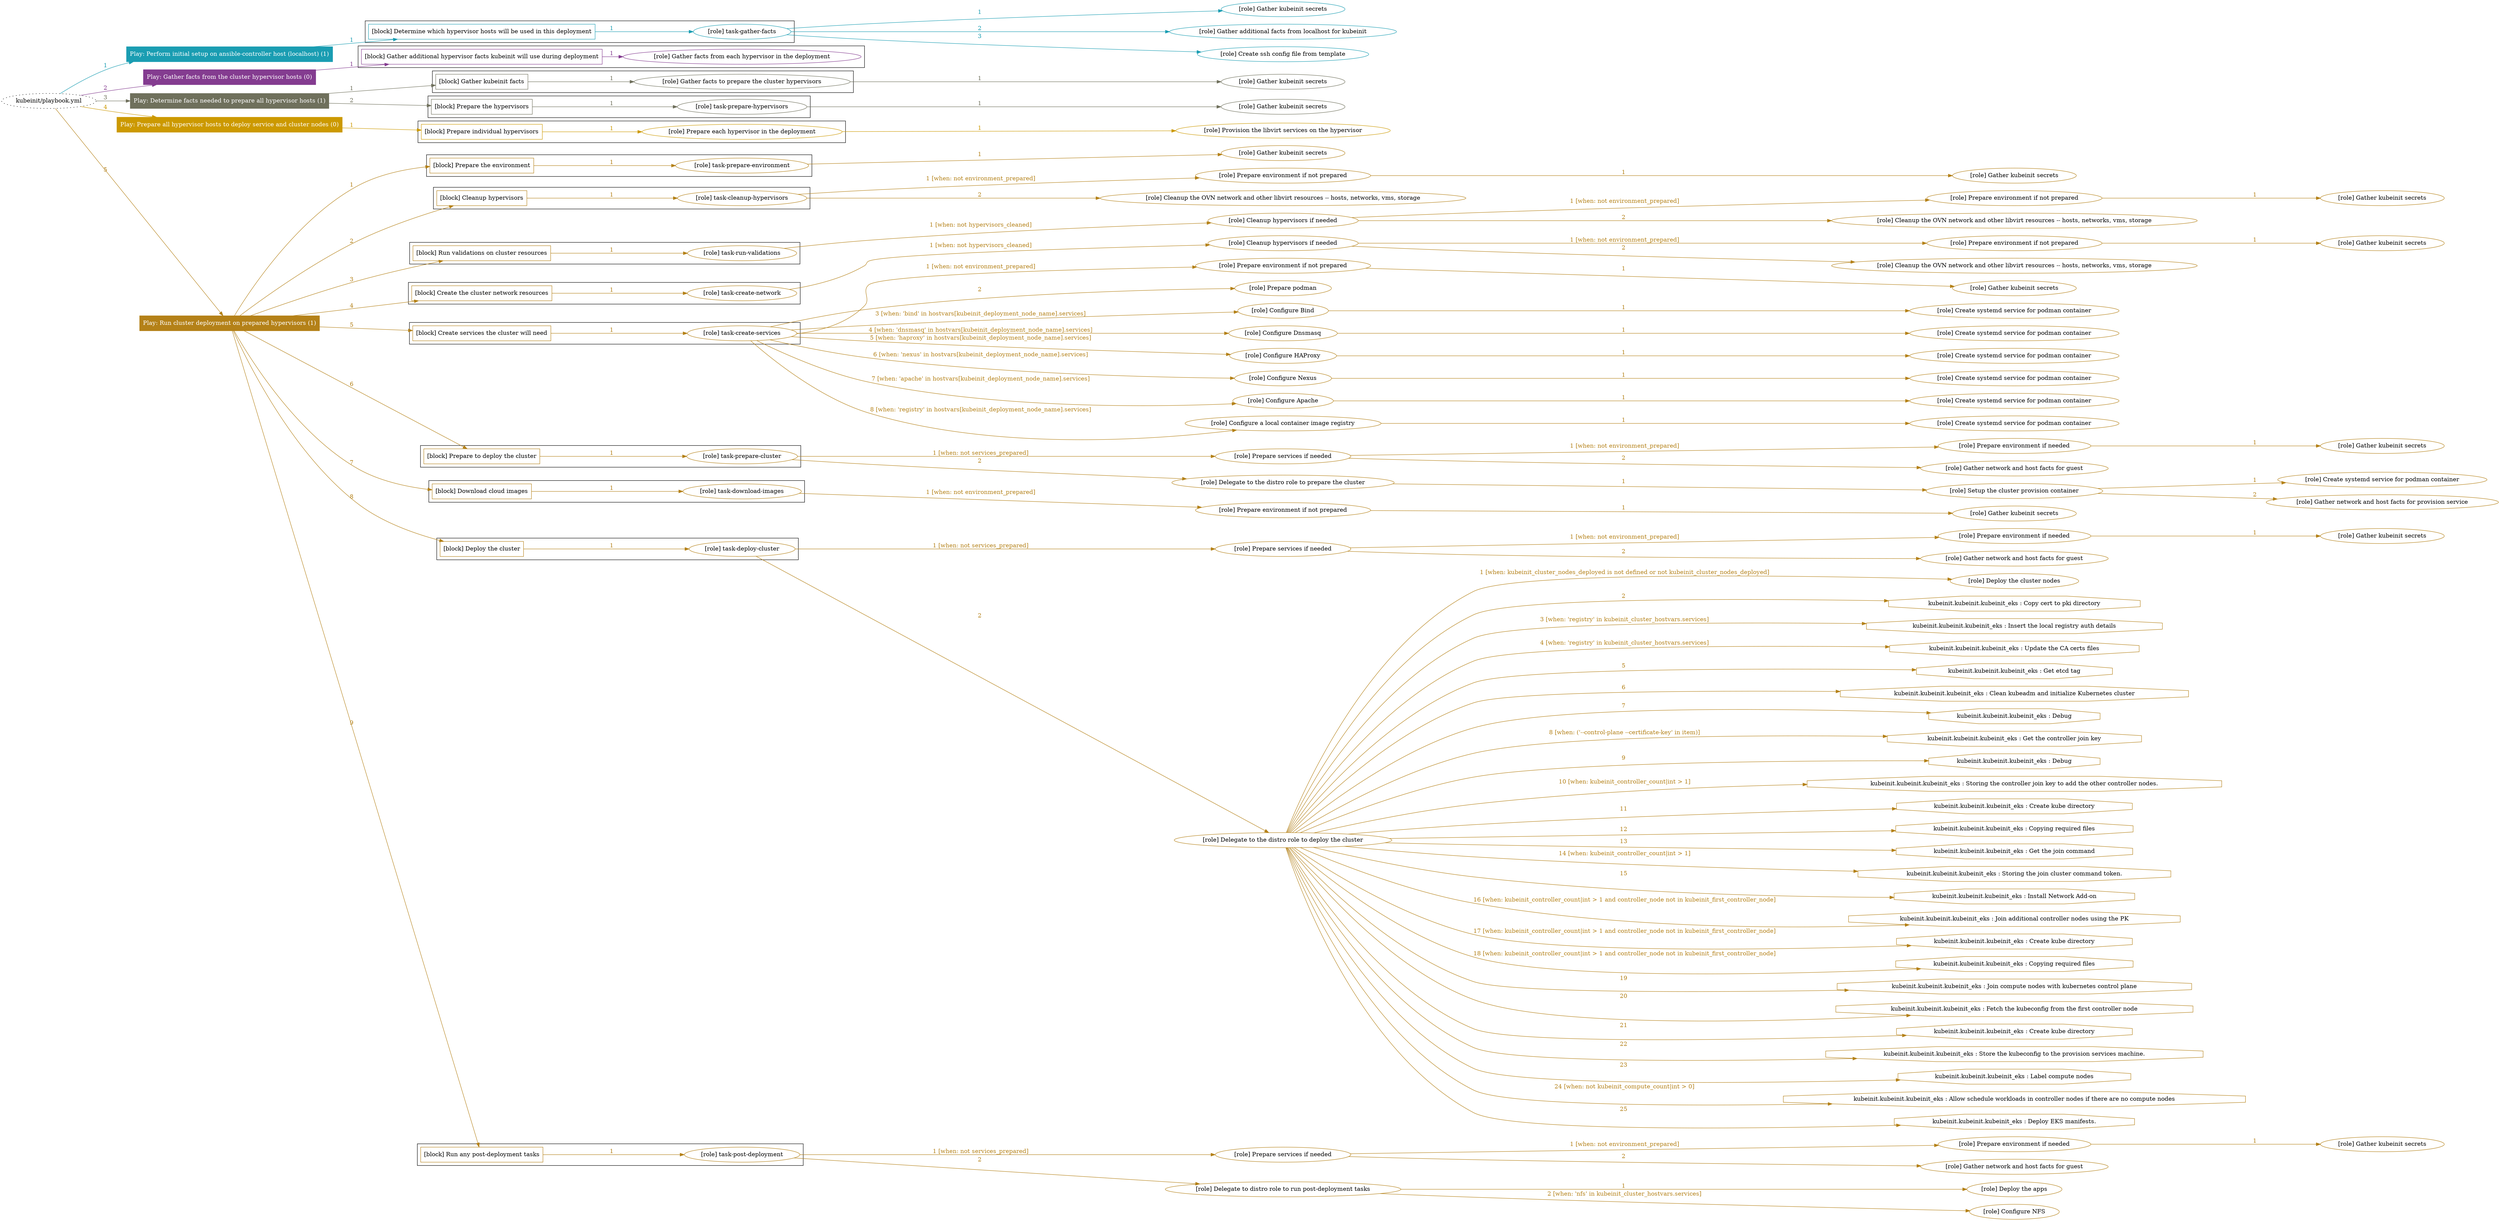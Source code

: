 digraph {
	graph [concentrate=true ordering=in rankdir=LR ratio=fill]
	edge [esep=5 sep=10]
	"kubeinit/playbook.yml" [URL="/home/runner/work/kubeinit/kubeinit/kubeinit/playbook.yml" id=playbook_337effa6 style=dotted]
	play_b3d33398 [label="Play: Perform initial setup on ansible-controller host (localhost) (1)" URL="/home/runner/work/kubeinit/kubeinit/kubeinit/playbook.yml" color="#1a9db2" fontcolor="#ffffff" id=play_b3d33398 shape=box style=filled tooltip=localhost]
	"kubeinit/playbook.yml" -> play_b3d33398 [label="1 " color="#1a9db2" fontcolor="#1a9db2" id=edge_733d790a labeltooltip="1 " tooltip="1 "]
	subgraph "Gather kubeinit secrets" {
		role_7c02af7f [label="[role] Gather kubeinit secrets" URL="/home/runner/.ansible/collections/ansible_collections/kubeinit/kubeinit/roles/kubeinit_prepare/tasks/build_hypervisors_group.yml" color="#1a9db2" id=role_7c02af7f tooltip="Gather kubeinit secrets"]
	}
	subgraph "Gather additional facts from localhost for kubeinit" {
		role_53a8551e [label="[role] Gather additional facts from localhost for kubeinit" URL="/home/runner/.ansible/collections/ansible_collections/kubeinit/kubeinit/roles/kubeinit_prepare/tasks/build_hypervisors_group.yml" color="#1a9db2" id=role_53a8551e tooltip="Gather additional facts from localhost for kubeinit"]
	}
	subgraph "Create ssh config file from template" {
		role_c59c3602 [label="[role] Create ssh config file from template" URL="/home/runner/.ansible/collections/ansible_collections/kubeinit/kubeinit/roles/kubeinit_prepare/tasks/build_hypervisors_group.yml" color="#1a9db2" id=role_c59c3602 tooltip="Create ssh config file from template"]
	}
	subgraph "task-gather-facts" {
		role_4d402722 [label="[role] task-gather-facts" URL="/home/runner/work/kubeinit/kubeinit/kubeinit/playbook.yml" color="#1a9db2" id=role_4d402722 tooltip="task-gather-facts"]
		role_4d402722 -> role_7c02af7f [label="1 " color="#1a9db2" fontcolor="#1a9db2" id=edge_960826bf labeltooltip="1 " tooltip="1 "]
		role_4d402722 -> role_53a8551e [label="2 " color="#1a9db2" fontcolor="#1a9db2" id=edge_7c12d28d labeltooltip="2 " tooltip="2 "]
		role_4d402722 -> role_c59c3602 [label="3 " color="#1a9db2" fontcolor="#1a9db2" id=edge_04b6377c labeltooltip="3 " tooltip="3 "]
	}
	subgraph "Play: Perform initial setup on ansible-controller host (localhost) (1)" {
		play_b3d33398 -> block_da3c2cb8 [label=1 color="#1a9db2" fontcolor="#1a9db2" id=edge_bb8f97b0 labeltooltip=1 tooltip=1]
		subgraph cluster_block_da3c2cb8 {
			block_da3c2cb8 [label="[block] Determine which hypervisor hosts will be used in this deployment" URL="/home/runner/work/kubeinit/kubeinit/kubeinit/playbook.yml" color="#1a9db2" id=block_da3c2cb8 labeltooltip="Determine which hypervisor hosts will be used in this deployment" shape=box tooltip="Determine which hypervisor hosts will be used in this deployment"]
			block_da3c2cb8 -> role_4d402722 [label="1 " color="#1a9db2" fontcolor="#1a9db2" id=edge_93f51881 labeltooltip="1 " tooltip="1 "]
		}
	}
	play_2c9fbc3d [label="Play: Gather facts from the cluster hypervisor hosts (0)" URL="/home/runner/work/kubeinit/kubeinit/kubeinit/playbook.yml" color="#843c90" fontcolor="#ffffff" id=play_2c9fbc3d shape=box style=filled tooltip="Play: Gather facts from the cluster hypervisor hosts (0)"]
	"kubeinit/playbook.yml" -> play_2c9fbc3d [label="2 " color="#843c90" fontcolor="#843c90" id=edge_08d461f1 labeltooltip="2 " tooltip="2 "]
	subgraph "Gather facts from each hypervisor in the deployment" {
		role_dbbde88e [label="[role] Gather facts from each hypervisor in the deployment" URL="/home/runner/work/kubeinit/kubeinit/kubeinit/playbook.yml" color="#843c90" id=role_dbbde88e tooltip="Gather facts from each hypervisor in the deployment"]
	}
	subgraph "Play: Gather facts from the cluster hypervisor hosts (0)" {
		play_2c9fbc3d -> block_3799667c [label=1 color="#843c90" fontcolor="#843c90" id=edge_4c794233 labeltooltip=1 tooltip=1]
		subgraph cluster_block_3799667c {
			block_3799667c [label="[block] Gather additional hypervisor facts kubeinit will use during deployment" URL="/home/runner/work/kubeinit/kubeinit/kubeinit/playbook.yml" color="#843c90" id=block_3799667c labeltooltip="Gather additional hypervisor facts kubeinit will use during deployment" shape=box tooltip="Gather additional hypervisor facts kubeinit will use during deployment"]
			block_3799667c -> role_dbbde88e [label="1 " color="#843c90" fontcolor="#843c90" id=edge_6f456c17 labeltooltip="1 " tooltip="1 "]
		}
	}
	play_05f21e56 [label="Play: Determine facts needed to prepare all hypervisor hosts (1)" URL="/home/runner/work/kubeinit/kubeinit/kubeinit/playbook.yml" color="#6f705c" fontcolor="#ffffff" id=play_05f21e56 shape=box style=filled tooltip=localhost]
	"kubeinit/playbook.yml" -> play_05f21e56 [label="3 " color="#6f705c" fontcolor="#6f705c" id=edge_559d9a52 labeltooltip="3 " tooltip="3 "]
	subgraph "Gather kubeinit secrets" {
		role_91054b41 [label="[role] Gather kubeinit secrets" URL="/home/runner/.ansible/collections/ansible_collections/kubeinit/kubeinit/roles/kubeinit_prepare/tasks/gather_kubeinit_facts.yml" color="#6f705c" id=role_91054b41 tooltip="Gather kubeinit secrets"]
	}
	subgraph "Gather facts to prepare the cluster hypervisors" {
		role_d7e0d9a2 [label="[role] Gather facts to prepare the cluster hypervisors" URL="/home/runner/work/kubeinit/kubeinit/kubeinit/playbook.yml" color="#6f705c" id=role_d7e0d9a2 tooltip="Gather facts to prepare the cluster hypervisors"]
		role_d7e0d9a2 -> role_91054b41 [label="1 " color="#6f705c" fontcolor="#6f705c" id=edge_3b8466fa labeltooltip="1 " tooltip="1 "]
	}
	subgraph "Gather kubeinit secrets" {
		role_650427b3 [label="[role] Gather kubeinit secrets" URL="/home/runner/.ansible/collections/ansible_collections/kubeinit/kubeinit/roles/kubeinit_prepare/tasks/gather_kubeinit_facts.yml" color="#6f705c" id=role_650427b3 tooltip="Gather kubeinit secrets"]
	}
	subgraph "task-prepare-hypervisors" {
		role_aa2f1583 [label="[role] task-prepare-hypervisors" URL="/home/runner/work/kubeinit/kubeinit/kubeinit/playbook.yml" color="#6f705c" id=role_aa2f1583 tooltip="task-prepare-hypervisors"]
		role_aa2f1583 -> role_650427b3 [label="1 " color="#6f705c" fontcolor="#6f705c" id=edge_9e60c02c labeltooltip="1 " tooltip="1 "]
	}
	subgraph "Play: Determine facts needed to prepare all hypervisor hosts (1)" {
		play_05f21e56 -> block_95f3c5fa [label=1 color="#6f705c" fontcolor="#6f705c" id=edge_b08c73ec labeltooltip=1 tooltip=1]
		subgraph cluster_block_95f3c5fa {
			block_95f3c5fa [label="[block] Gather kubeinit facts" URL="/home/runner/work/kubeinit/kubeinit/kubeinit/playbook.yml" color="#6f705c" id=block_95f3c5fa labeltooltip="Gather kubeinit facts" shape=box tooltip="Gather kubeinit facts"]
			block_95f3c5fa -> role_d7e0d9a2 [label="1 " color="#6f705c" fontcolor="#6f705c" id=edge_c6185c0e labeltooltip="1 " tooltip="1 "]
		}
		play_05f21e56 -> block_3cd27209 [label=2 color="#6f705c" fontcolor="#6f705c" id=edge_1502d5fe labeltooltip=2 tooltip=2]
		subgraph cluster_block_3cd27209 {
			block_3cd27209 [label="[block] Prepare the hypervisors" URL="/home/runner/work/kubeinit/kubeinit/kubeinit/playbook.yml" color="#6f705c" id=block_3cd27209 labeltooltip="Prepare the hypervisors" shape=box tooltip="Prepare the hypervisors"]
			block_3cd27209 -> role_aa2f1583 [label="1 " color="#6f705c" fontcolor="#6f705c" id=edge_6302da0d labeltooltip="1 " tooltip="1 "]
		}
	}
	play_5d1ff0f8 [label="Play: Prepare all hypervisor hosts to deploy service and cluster nodes (0)" URL="/home/runner/work/kubeinit/kubeinit/kubeinit/playbook.yml" color="#cc9900" fontcolor="#ffffff" id=play_5d1ff0f8 shape=box style=filled tooltip="Play: Prepare all hypervisor hosts to deploy service and cluster nodes (0)"]
	"kubeinit/playbook.yml" -> play_5d1ff0f8 [label="4 " color="#cc9900" fontcolor="#cc9900" id=edge_bab7ec3c labeltooltip="4 " tooltip="4 "]
	subgraph "Provision the libvirt services on the hypervisor" {
		role_4c60f72e [label="[role] Provision the libvirt services on the hypervisor" URL="/home/runner/.ansible/collections/ansible_collections/kubeinit/kubeinit/roles/kubeinit_prepare/tasks/prepare_hypervisor.yml" color="#cc9900" id=role_4c60f72e tooltip="Provision the libvirt services on the hypervisor"]
	}
	subgraph "Prepare each hypervisor in the deployment" {
		role_18d81066 [label="[role] Prepare each hypervisor in the deployment" URL="/home/runner/work/kubeinit/kubeinit/kubeinit/playbook.yml" color="#cc9900" id=role_18d81066 tooltip="Prepare each hypervisor in the deployment"]
		role_18d81066 -> role_4c60f72e [label="1 " color="#cc9900" fontcolor="#cc9900" id=edge_79a29317 labeltooltip="1 " tooltip="1 "]
	}
	subgraph "Play: Prepare all hypervisor hosts to deploy service and cluster nodes (0)" {
		play_5d1ff0f8 -> block_905bfccb [label=1 color="#cc9900" fontcolor="#cc9900" id=edge_e87ea973 labeltooltip=1 tooltip=1]
		subgraph cluster_block_905bfccb {
			block_905bfccb [label="[block] Prepare individual hypervisors" URL="/home/runner/work/kubeinit/kubeinit/kubeinit/playbook.yml" color="#cc9900" id=block_905bfccb labeltooltip="Prepare individual hypervisors" shape=box tooltip="Prepare individual hypervisors"]
			block_905bfccb -> role_18d81066 [label="1 " color="#cc9900" fontcolor="#cc9900" id=edge_10cb95e4 labeltooltip="1 " tooltip="1 "]
		}
	}
	play_ccb0db72 [label="Play: Run cluster deployment on prepared hypervisors (1)" URL="/home/runner/work/kubeinit/kubeinit/kubeinit/playbook.yml" color="#b48118" fontcolor="#ffffff" id=play_ccb0db72 shape=box style=filled tooltip=localhost]
	"kubeinit/playbook.yml" -> play_ccb0db72 [label="5 " color="#b48118" fontcolor="#b48118" id=edge_665b19fd labeltooltip="5 " tooltip="5 "]
	subgraph "Gather kubeinit secrets" {
		role_542661be [label="[role] Gather kubeinit secrets" URL="/home/runner/.ansible/collections/ansible_collections/kubeinit/kubeinit/roles/kubeinit_prepare/tasks/gather_kubeinit_facts.yml" color="#b48118" id=role_542661be tooltip="Gather kubeinit secrets"]
	}
	subgraph "task-prepare-environment" {
		role_4eeba0f0 [label="[role] task-prepare-environment" URL="/home/runner/work/kubeinit/kubeinit/kubeinit/playbook.yml" color="#b48118" id=role_4eeba0f0 tooltip="task-prepare-environment"]
		role_4eeba0f0 -> role_542661be [label="1 " color="#b48118" fontcolor="#b48118" id=edge_951506b6 labeltooltip="1 " tooltip="1 "]
	}
	subgraph "Gather kubeinit secrets" {
		role_3856215f [label="[role] Gather kubeinit secrets" URL="/home/runner/.ansible/collections/ansible_collections/kubeinit/kubeinit/roles/kubeinit_prepare/tasks/gather_kubeinit_facts.yml" color="#b48118" id=role_3856215f tooltip="Gather kubeinit secrets"]
	}
	subgraph "Prepare environment if not prepared" {
		role_94efcfff [label="[role] Prepare environment if not prepared" URL="/home/runner/.ansible/collections/ansible_collections/kubeinit/kubeinit/roles/kubeinit_prepare/tasks/cleanup_hypervisors.yml" color="#b48118" id=role_94efcfff tooltip="Prepare environment if not prepared"]
		role_94efcfff -> role_3856215f [label="1 " color="#b48118" fontcolor="#b48118" id=edge_264227fc labeltooltip="1 " tooltip="1 "]
	}
	subgraph "Cleanup the OVN network and other libvirt resources -- hosts, networks, vms, storage" {
		role_5aa74aab [label="[role] Cleanup the OVN network and other libvirt resources -- hosts, networks, vms, storage" URL="/home/runner/.ansible/collections/ansible_collections/kubeinit/kubeinit/roles/kubeinit_prepare/tasks/cleanup_hypervisors.yml" color="#b48118" id=role_5aa74aab tooltip="Cleanup the OVN network and other libvirt resources -- hosts, networks, vms, storage"]
	}
	subgraph "task-cleanup-hypervisors" {
		role_bf470dfe [label="[role] task-cleanup-hypervisors" URL="/home/runner/work/kubeinit/kubeinit/kubeinit/playbook.yml" color="#b48118" id=role_bf470dfe tooltip="task-cleanup-hypervisors"]
		role_bf470dfe -> role_94efcfff [label="1 [when: not environment_prepared]" color="#b48118" fontcolor="#b48118" id=edge_99d89b14 labeltooltip="1 [when: not environment_prepared]" tooltip="1 [when: not environment_prepared]"]
		role_bf470dfe -> role_5aa74aab [label="2 " color="#b48118" fontcolor="#b48118" id=edge_fef25cc6 labeltooltip="2 " tooltip="2 "]
	}
	subgraph "Gather kubeinit secrets" {
		role_f6cd836b [label="[role] Gather kubeinit secrets" URL="/home/runner/.ansible/collections/ansible_collections/kubeinit/kubeinit/roles/kubeinit_prepare/tasks/gather_kubeinit_facts.yml" color="#b48118" id=role_f6cd836b tooltip="Gather kubeinit secrets"]
	}
	subgraph "Prepare environment if not prepared" {
		role_f3c5c0ed [label="[role] Prepare environment if not prepared" URL="/home/runner/.ansible/collections/ansible_collections/kubeinit/kubeinit/roles/kubeinit_prepare/tasks/cleanup_hypervisors.yml" color="#b48118" id=role_f3c5c0ed tooltip="Prepare environment if not prepared"]
		role_f3c5c0ed -> role_f6cd836b [label="1 " color="#b48118" fontcolor="#b48118" id=edge_6da98e19 labeltooltip="1 " tooltip="1 "]
	}
	subgraph "Cleanup the OVN network and other libvirt resources -- hosts, networks, vms, storage" {
		role_498a3f7f [label="[role] Cleanup the OVN network and other libvirt resources -- hosts, networks, vms, storage" URL="/home/runner/.ansible/collections/ansible_collections/kubeinit/kubeinit/roles/kubeinit_prepare/tasks/cleanup_hypervisors.yml" color="#b48118" id=role_498a3f7f tooltip="Cleanup the OVN network and other libvirt resources -- hosts, networks, vms, storage"]
	}
	subgraph "Cleanup hypervisors if needed" {
		role_b729fde2 [label="[role] Cleanup hypervisors if needed" URL="/home/runner/.ansible/collections/ansible_collections/kubeinit/kubeinit/roles/kubeinit_validations/tasks/main.yml" color="#b48118" id=role_b729fde2 tooltip="Cleanup hypervisors if needed"]
		role_b729fde2 -> role_f3c5c0ed [label="1 [when: not environment_prepared]" color="#b48118" fontcolor="#b48118" id=edge_fcf679ca labeltooltip="1 [when: not environment_prepared]" tooltip="1 [when: not environment_prepared]"]
		role_b729fde2 -> role_498a3f7f [label="2 " color="#b48118" fontcolor="#b48118" id=edge_6814c331 labeltooltip="2 " tooltip="2 "]
	}
	subgraph "task-run-validations" {
		role_58125693 [label="[role] task-run-validations" URL="/home/runner/work/kubeinit/kubeinit/kubeinit/playbook.yml" color="#b48118" id=role_58125693 tooltip="task-run-validations"]
		role_58125693 -> role_b729fde2 [label="1 [when: not hypervisors_cleaned]" color="#b48118" fontcolor="#b48118" id=edge_2de57dc0 labeltooltip="1 [when: not hypervisors_cleaned]" tooltip="1 [when: not hypervisors_cleaned]"]
	}
	subgraph "Gather kubeinit secrets" {
		role_fb41bec7 [label="[role] Gather kubeinit secrets" URL="/home/runner/.ansible/collections/ansible_collections/kubeinit/kubeinit/roles/kubeinit_prepare/tasks/gather_kubeinit_facts.yml" color="#b48118" id=role_fb41bec7 tooltip="Gather kubeinit secrets"]
	}
	subgraph "Prepare environment if not prepared" {
		role_ab9d0680 [label="[role] Prepare environment if not prepared" URL="/home/runner/.ansible/collections/ansible_collections/kubeinit/kubeinit/roles/kubeinit_prepare/tasks/cleanup_hypervisors.yml" color="#b48118" id=role_ab9d0680 tooltip="Prepare environment if not prepared"]
		role_ab9d0680 -> role_fb41bec7 [label="1 " color="#b48118" fontcolor="#b48118" id=edge_540845bd labeltooltip="1 " tooltip="1 "]
	}
	subgraph "Cleanup the OVN network and other libvirt resources -- hosts, networks, vms, storage" {
		role_02652e74 [label="[role] Cleanup the OVN network and other libvirt resources -- hosts, networks, vms, storage" URL="/home/runner/.ansible/collections/ansible_collections/kubeinit/kubeinit/roles/kubeinit_prepare/tasks/cleanup_hypervisors.yml" color="#b48118" id=role_02652e74 tooltip="Cleanup the OVN network and other libvirt resources -- hosts, networks, vms, storage"]
	}
	subgraph "Cleanup hypervisors if needed" {
		role_0e14b40b [label="[role] Cleanup hypervisors if needed" URL="/home/runner/.ansible/collections/ansible_collections/kubeinit/kubeinit/roles/kubeinit_libvirt/tasks/create_network.yml" color="#b48118" id=role_0e14b40b tooltip="Cleanup hypervisors if needed"]
		role_0e14b40b -> role_ab9d0680 [label="1 [when: not environment_prepared]" color="#b48118" fontcolor="#b48118" id=edge_15785392 labeltooltip="1 [when: not environment_prepared]" tooltip="1 [when: not environment_prepared]"]
		role_0e14b40b -> role_02652e74 [label="2 " color="#b48118" fontcolor="#b48118" id=edge_96ccf91b labeltooltip="2 " tooltip="2 "]
	}
	subgraph "task-create-network" {
		role_ff444a01 [label="[role] task-create-network" URL="/home/runner/work/kubeinit/kubeinit/kubeinit/playbook.yml" color="#b48118" id=role_ff444a01 tooltip="task-create-network"]
		role_ff444a01 -> role_0e14b40b [label="1 [when: not hypervisors_cleaned]" color="#b48118" fontcolor="#b48118" id=edge_230c1ebf labeltooltip="1 [when: not hypervisors_cleaned]" tooltip="1 [when: not hypervisors_cleaned]"]
	}
	subgraph "Gather kubeinit secrets" {
		role_a53aba5a [label="[role] Gather kubeinit secrets" URL="/home/runner/.ansible/collections/ansible_collections/kubeinit/kubeinit/roles/kubeinit_prepare/tasks/gather_kubeinit_facts.yml" color="#b48118" id=role_a53aba5a tooltip="Gather kubeinit secrets"]
	}
	subgraph "Prepare environment if not prepared" {
		role_05119a66 [label="[role] Prepare environment if not prepared" URL="/home/runner/.ansible/collections/ansible_collections/kubeinit/kubeinit/roles/kubeinit_services/tasks/main.yml" color="#b48118" id=role_05119a66 tooltip="Prepare environment if not prepared"]
		role_05119a66 -> role_a53aba5a [label="1 " color="#b48118" fontcolor="#b48118" id=edge_7aade9ff labeltooltip="1 " tooltip="1 "]
	}
	subgraph "Prepare podman" {
		role_1937927b [label="[role] Prepare podman" URL="/home/runner/.ansible/collections/ansible_collections/kubeinit/kubeinit/roles/kubeinit_services/tasks/00_create_service_pod.yml" color="#b48118" id=role_1937927b tooltip="Prepare podman"]
	}
	subgraph "Create systemd service for podman container" {
		role_309723b4 [label="[role] Create systemd service for podman container" URL="/home/runner/.ansible/collections/ansible_collections/kubeinit/kubeinit/roles/kubeinit_bind/tasks/main.yml" color="#b48118" id=role_309723b4 tooltip="Create systemd service for podman container"]
	}
	subgraph "Configure Bind" {
		role_41ccbfc8 [label="[role] Configure Bind" URL="/home/runner/.ansible/collections/ansible_collections/kubeinit/kubeinit/roles/kubeinit_services/tasks/start_services_containers.yml" color="#b48118" id=role_41ccbfc8 tooltip="Configure Bind"]
		role_41ccbfc8 -> role_309723b4 [label="1 " color="#b48118" fontcolor="#b48118" id=edge_219af706 labeltooltip="1 " tooltip="1 "]
	}
	subgraph "Create systemd service for podman container" {
		role_393e376d [label="[role] Create systemd service for podman container" URL="/home/runner/.ansible/collections/ansible_collections/kubeinit/kubeinit/roles/kubeinit_dnsmasq/tasks/main.yml" color="#b48118" id=role_393e376d tooltip="Create systemd service for podman container"]
	}
	subgraph "Configure Dnsmasq" {
		role_212555cd [label="[role] Configure Dnsmasq" URL="/home/runner/.ansible/collections/ansible_collections/kubeinit/kubeinit/roles/kubeinit_services/tasks/start_services_containers.yml" color="#b48118" id=role_212555cd tooltip="Configure Dnsmasq"]
		role_212555cd -> role_393e376d [label="1 " color="#b48118" fontcolor="#b48118" id=edge_0d4dedbc labeltooltip="1 " tooltip="1 "]
	}
	subgraph "Create systemd service for podman container" {
		role_bd96ccc4 [label="[role] Create systemd service for podman container" URL="/home/runner/.ansible/collections/ansible_collections/kubeinit/kubeinit/roles/kubeinit_haproxy/tasks/main.yml" color="#b48118" id=role_bd96ccc4 tooltip="Create systemd service for podman container"]
	}
	subgraph "Configure HAProxy" {
		role_6c0c1c22 [label="[role] Configure HAProxy" URL="/home/runner/.ansible/collections/ansible_collections/kubeinit/kubeinit/roles/kubeinit_services/tasks/start_services_containers.yml" color="#b48118" id=role_6c0c1c22 tooltip="Configure HAProxy"]
		role_6c0c1c22 -> role_bd96ccc4 [label="1 " color="#b48118" fontcolor="#b48118" id=edge_d2404b63 labeltooltip="1 " tooltip="1 "]
	}
	subgraph "Create systemd service for podman container" {
		role_d3b94990 [label="[role] Create systemd service for podman container" URL="/home/runner/.ansible/collections/ansible_collections/kubeinit/kubeinit/roles/kubeinit_nexus/tasks/main.yml" color="#b48118" id=role_d3b94990 tooltip="Create systemd service for podman container"]
	}
	subgraph "Configure Nexus" {
		role_f3196d87 [label="[role] Configure Nexus" URL="/home/runner/.ansible/collections/ansible_collections/kubeinit/kubeinit/roles/kubeinit_services/tasks/start_services_containers.yml" color="#b48118" id=role_f3196d87 tooltip="Configure Nexus"]
		role_f3196d87 -> role_d3b94990 [label="1 " color="#b48118" fontcolor="#b48118" id=edge_ad26ae8d labeltooltip="1 " tooltip="1 "]
	}
	subgraph "Create systemd service for podman container" {
		role_d7f3e80b [label="[role] Create systemd service for podman container" URL="/home/runner/.ansible/collections/ansible_collections/kubeinit/kubeinit/roles/kubeinit_apache/tasks/main.yml" color="#b48118" id=role_d7f3e80b tooltip="Create systemd service for podman container"]
	}
	subgraph "Configure Apache" {
		role_1f8ee046 [label="[role] Configure Apache" URL="/home/runner/.ansible/collections/ansible_collections/kubeinit/kubeinit/roles/kubeinit_services/tasks/start_services_containers.yml" color="#b48118" id=role_1f8ee046 tooltip="Configure Apache"]
		role_1f8ee046 -> role_d7f3e80b [label="1 " color="#b48118" fontcolor="#b48118" id=edge_835d0175 labeltooltip="1 " tooltip="1 "]
	}
	subgraph "Create systemd service for podman container" {
		role_d7f7fd1a [label="[role] Create systemd service for podman container" URL="/home/runner/.ansible/collections/ansible_collections/kubeinit/kubeinit/roles/kubeinit_registry/tasks/main.yml" color="#b48118" id=role_d7f7fd1a tooltip="Create systemd service for podman container"]
	}
	subgraph "Configure a local container image registry" {
		role_dd4e6aab [label="[role] Configure a local container image registry" URL="/home/runner/.ansible/collections/ansible_collections/kubeinit/kubeinit/roles/kubeinit_services/tasks/start_services_containers.yml" color="#b48118" id=role_dd4e6aab tooltip="Configure a local container image registry"]
		role_dd4e6aab -> role_d7f7fd1a [label="1 " color="#b48118" fontcolor="#b48118" id=edge_6e29da93 labeltooltip="1 " tooltip="1 "]
	}
	subgraph "task-create-services" {
		role_805993b7 [label="[role] task-create-services" URL="/home/runner/work/kubeinit/kubeinit/kubeinit/playbook.yml" color="#b48118" id=role_805993b7 tooltip="task-create-services"]
		role_805993b7 -> role_05119a66 [label="1 [when: not environment_prepared]" color="#b48118" fontcolor="#b48118" id=edge_3b1ff74d labeltooltip="1 [when: not environment_prepared]" tooltip="1 [when: not environment_prepared]"]
		role_805993b7 -> role_1937927b [label="2 " color="#b48118" fontcolor="#b48118" id=edge_ea50c0d3 labeltooltip="2 " tooltip="2 "]
		role_805993b7 -> role_41ccbfc8 [label="3 [when: 'bind' in hostvars[kubeinit_deployment_node_name].services]" color="#b48118" fontcolor="#b48118" id=edge_efbaa98e labeltooltip="3 [when: 'bind' in hostvars[kubeinit_deployment_node_name].services]" tooltip="3 [when: 'bind' in hostvars[kubeinit_deployment_node_name].services]"]
		role_805993b7 -> role_212555cd [label="4 [when: 'dnsmasq' in hostvars[kubeinit_deployment_node_name].services]" color="#b48118" fontcolor="#b48118" id=edge_aade3165 labeltooltip="4 [when: 'dnsmasq' in hostvars[kubeinit_deployment_node_name].services]" tooltip="4 [when: 'dnsmasq' in hostvars[kubeinit_deployment_node_name].services]"]
		role_805993b7 -> role_6c0c1c22 [label="5 [when: 'haproxy' in hostvars[kubeinit_deployment_node_name].services]" color="#b48118" fontcolor="#b48118" id=edge_a4df0245 labeltooltip="5 [when: 'haproxy' in hostvars[kubeinit_deployment_node_name].services]" tooltip="5 [when: 'haproxy' in hostvars[kubeinit_deployment_node_name].services]"]
		role_805993b7 -> role_f3196d87 [label="6 [when: 'nexus' in hostvars[kubeinit_deployment_node_name].services]" color="#b48118" fontcolor="#b48118" id=edge_07c2a9dd labeltooltip="6 [when: 'nexus' in hostvars[kubeinit_deployment_node_name].services]" tooltip="6 [when: 'nexus' in hostvars[kubeinit_deployment_node_name].services]"]
		role_805993b7 -> role_1f8ee046 [label="7 [when: 'apache' in hostvars[kubeinit_deployment_node_name].services]" color="#b48118" fontcolor="#b48118" id=edge_1f05b849 labeltooltip="7 [when: 'apache' in hostvars[kubeinit_deployment_node_name].services]" tooltip="7 [when: 'apache' in hostvars[kubeinit_deployment_node_name].services]"]
		role_805993b7 -> role_dd4e6aab [label="8 [when: 'registry' in hostvars[kubeinit_deployment_node_name].services]" color="#b48118" fontcolor="#b48118" id=edge_b57edc60 labeltooltip="8 [when: 'registry' in hostvars[kubeinit_deployment_node_name].services]" tooltip="8 [when: 'registry' in hostvars[kubeinit_deployment_node_name].services]"]
	}
	subgraph "Gather kubeinit secrets" {
		role_19e61704 [label="[role] Gather kubeinit secrets" URL="/home/runner/.ansible/collections/ansible_collections/kubeinit/kubeinit/roles/kubeinit_prepare/tasks/gather_kubeinit_facts.yml" color="#b48118" id=role_19e61704 tooltip="Gather kubeinit secrets"]
	}
	subgraph "Prepare environment if needed" {
		role_39c53be5 [label="[role] Prepare environment if needed" URL="/home/runner/.ansible/collections/ansible_collections/kubeinit/kubeinit/roles/kubeinit_services/tasks/prepare_services.yml" color="#b48118" id=role_39c53be5 tooltip="Prepare environment if needed"]
		role_39c53be5 -> role_19e61704 [label="1 " color="#b48118" fontcolor="#b48118" id=edge_9f9dbbf9 labeltooltip="1 " tooltip="1 "]
	}
	subgraph "Gather network and host facts for guest" {
		role_b05a1bd9 [label="[role] Gather network and host facts for guest" URL="/home/runner/.ansible/collections/ansible_collections/kubeinit/kubeinit/roles/kubeinit_services/tasks/prepare_services.yml" color="#b48118" id=role_b05a1bd9 tooltip="Gather network and host facts for guest"]
	}
	subgraph "Prepare services if needed" {
		role_a59575f0 [label="[role] Prepare services if needed" URL="/home/runner/.ansible/collections/ansible_collections/kubeinit/kubeinit/roles/kubeinit_prepare/tasks/prepare_cluster.yml" color="#b48118" id=role_a59575f0 tooltip="Prepare services if needed"]
		role_a59575f0 -> role_39c53be5 [label="1 [when: not environment_prepared]" color="#b48118" fontcolor="#b48118" id=edge_d6a504cb labeltooltip="1 [when: not environment_prepared]" tooltip="1 [when: not environment_prepared]"]
		role_a59575f0 -> role_b05a1bd9 [label="2 " color="#b48118" fontcolor="#b48118" id=edge_055e7d01 labeltooltip="2 " tooltip="2 "]
	}
	subgraph "Create systemd service for podman container" {
		role_2eee4830 [label="[role] Create systemd service for podman container" URL="/home/runner/.ansible/collections/ansible_collections/kubeinit/kubeinit/roles/kubeinit_services/tasks/create_provision_container.yml" color="#b48118" id=role_2eee4830 tooltip="Create systemd service for podman container"]
	}
	subgraph "Gather network and host facts for provision service" {
		role_c42eea93 [label="[role] Gather network and host facts for provision service" URL="/home/runner/.ansible/collections/ansible_collections/kubeinit/kubeinit/roles/kubeinit_services/tasks/create_provision_container.yml" color="#b48118" id=role_c42eea93 tooltip="Gather network and host facts for provision service"]
	}
	subgraph "Setup the cluster provision container" {
		role_5f3767ef [label="[role] Setup the cluster provision container" URL="/home/runner/.ansible/collections/ansible_collections/kubeinit/kubeinit/roles/kubeinit_eks/tasks/prepare_cluster.yml" color="#b48118" id=role_5f3767ef tooltip="Setup the cluster provision container"]
		role_5f3767ef -> role_2eee4830 [label="1 " color="#b48118" fontcolor="#b48118" id=edge_6d92ea30 labeltooltip="1 " tooltip="1 "]
		role_5f3767ef -> role_c42eea93 [label="2 " color="#b48118" fontcolor="#b48118" id=edge_024d6a89 labeltooltip="2 " tooltip="2 "]
	}
	subgraph "Delegate to the distro role to prepare the cluster" {
		role_798f5b33 [label="[role] Delegate to the distro role to prepare the cluster" URL="/home/runner/.ansible/collections/ansible_collections/kubeinit/kubeinit/roles/kubeinit_prepare/tasks/prepare_cluster.yml" color="#b48118" id=role_798f5b33 tooltip="Delegate to the distro role to prepare the cluster"]
		role_798f5b33 -> role_5f3767ef [label="1 " color="#b48118" fontcolor="#b48118" id=edge_1f7b4750 labeltooltip="1 " tooltip="1 "]
	}
	subgraph "task-prepare-cluster" {
		role_b15cbf40 [label="[role] task-prepare-cluster" URL="/home/runner/work/kubeinit/kubeinit/kubeinit/playbook.yml" color="#b48118" id=role_b15cbf40 tooltip="task-prepare-cluster"]
		role_b15cbf40 -> role_a59575f0 [label="1 [when: not services_prepared]" color="#b48118" fontcolor="#b48118" id=edge_baa19f39 labeltooltip="1 [when: not services_prepared]" tooltip="1 [when: not services_prepared]"]
		role_b15cbf40 -> role_798f5b33 [label="2 " color="#b48118" fontcolor="#b48118" id=edge_8da8b57c labeltooltip="2 " tooltip="2 "]
	}
	subgraph "Gather kubeinit secrets" {
		role_1ca941e1 [label="[role] Gather kubeinit secrets" URL="/home/runner/.ansible/collections/ansible_collections/kubeinit/kubeinit/roles/kubeinit_prepare/tasks/gather_kubeinit_facts.yml" color="#b48118" id=role_1ca941e1 tooltip="Gather kubeinit secrets"]
	}
	subgraph "Prepare environment if not prepared" {
		role_77a7a9a8 [label="[role] Prepare environment if not prepared" URL="/home/runner/.ansible/collections/ansible_collections/kubeinit/kubeinit/roles/kubeinit_libvirt/tasks/download_cloud_images.yml" color="#b48118" id=role_77a7a9a8 tooltip="Prepare environment if not prepared"]
		role_77a7a9a8 -> role_1ca941e1 [label="1 " color="#b48118" fontcolor="#b48118" id=edge_0d3e98b7 labeltooltip="1 " tooltip="1 "]
	}
	subgraph "task-download-images" {
		role_36e1c5c1 [label="[role] task-download-images" URL="/home/runner/work/kubeinit/kubeinit/kubeinit/playbook.yml" color="#b48118" id=role_36e1c5c1 tooltip="task-download-images"]
		role_36e1c5c1 -> role_77a7a9a8 [label="1 [when: not environment_prepared]" color="#b48118" fontcolor="#b48118" id=edge_b99c7c46 labeltooltip="1 [when: not environment_prepared]" tooltip="1 [when: not environment_prepared]"]
	}
	subgraph "Gather kubeinit secrets" {
		role_3ca8dc50 [label="[role] Gather kubeinit secrets" URL="/home/runner/.ansible/collections/ansible_collections/kubeinit/kubeinit/roles/kubeinit_prepare/tasks/gather_kubeinit_facts.yml" color="#b48118" id=role_3ca8dc50 tooltip="Gather kubeinit secrets"]
	}
	subgraph "Prepare environment if needed" {
		role_48f8472b [label="[role] Prepare environment if needed" URL="/home/runner/.ansible/collections/ansible_collections/kubeinit/kubeinit/roles/kubeinit_services/tasks/prepare_services.yml" color="#b48118" id=role_48f8472b tooltip="Prepare environment if needed"]
		role_48f8472b -> role_3ca8dc50 [label="1 " color="#b48118" fontcolor="#b48118" id=edge_3ee0524c labeltooltip="1 " tooltip="1 "]
	}
	subgraph "Gather network and host facts for guest" {
		role_7c5a9c58 [label="[role] Gather network and host facts for guest" URL="/home/runner/.ansible/collections/ansible_collections/kubeinit/kubeinit/roles/kubeinit_services/tasks/prepare_services.yml" color="#b48118" id=role_7c5a9c58 tooltip="Gather network and host facts for guest"]
	}
	subgraph "Prepare services if needed" {
		role_40191491 [label="[role] Prepare services if needed" URL="/home/runner/.ansible/collections/ansible_collections/kubeinit/kubeinit/roles/kubeinit_prepare/tasks/deploy_cluster.yml" color="#b48118" id=role_40191491 tooltip="Prepare services if needed"]
		role_40191491 -> role_48f8472b [label="1 [when: not environment_prepared]" color="#b48118" fontcolor="#b48118" id=edge_04910d83 labeltooltip="1 [when: not environment_prepared]" tooltip="1 [when: not environment_prepared]"]
		role_40191491 -> role_7c5a9c58 [label="2 " color="#b48118" fontcolor="#b48118" id=edge_a9303806 labeltooltip="2 " tooltip="2 "]
	}
	subgraph "Deploy the cluster nodes" {
		role_50e83092 [label="[role] Deploy the cluster nodes" URL="/home/runner/.ansible/collections/ansible_collections/kubeinit/kubeinit/roles/kubeinit_eks/tasks/main.yml" color="#b48118" id=role_50e83092 tooltip="Deploy the cluster nodes"]
	}
	subgraph "Delegate to the distro role to deploy the cluster" {
		role_fd46411a [label="[role] Delegate to the distro role to deploy the cluster" URL="/home/runner/.ansible/collections/ansible_collections/kubeinit/kubeinit/roles/kubeinit_prepare/tasks/deploy_cluster.yml" color="#b48118" id=role_fd46411a tooltip="Delegate to the distro role to deploy the cluster"]
		role_fd46411a -> role_50e83092 [label="1 [when: kubeinit_cluster_nodes_deployed is not defined or not kubeinit_cluster_nodes_deployed]" color="#b48118" fontcolor="#b48118" id=edge_ffe261d0 labeltooltip="1 [when: kubeinit_cluster_nodes_deployed is not defined or not kubeinit_cluster_nodes_deployed]" tooltip="1 [when: kubeinit_cluster_nodes_deployed is not defined or not kubeinit_cluster_nodes_deployed]"]
		task_fa9cb539 [label="kubeinit.kubeinit.kubeinit_eks : Copy cert to pki directory" URL="/home/runner/.ansible/collections/ansible_collections/kubeinit/kubeinit/roles/kubeinit_eks/tasks/main.yml" color="#b48118" id=task_fa9cb539 shape=octagon tooltip="kubeinit.kubeinit.kubeinit_eks : Copy cert to pki directory"]
		role_fd46411a -> task_fa9cb539 [label="2 " color="#b48118" fontcolor="#b48118" id=edge_0e1029f2 labeltooltip="2 " tooltip="2 "]
		task_591a58d6 [label="kubeinit.kubeinit.kubeinit_eks : Insert the local registry auth details" URL="/home/runner/.ansible/collections/ansible_collections/kubeinit/kubeinit/roles/kubeinit_eks/tasks/main.yml" color="#b48118" id=task_591a58d6 shape=octagon tooltip="kubeinit.kubeinit.kubeinit_eks : Insert the local registry auth details"]
		role_fd46411a -> task_591a58d6 [label="3 [when: 'registry' in kubeinit_cluster_hostvars.services]" color="#b48118" fontcolor="#b48118" id=edge_4d43abf4 labeltooltip="3 [when: 'registry' in kubeinit_cluster_hostvars.services]" tooltip="3 [when: 'registry' in kubeinit_cluster_hostvars.services]"]
		task_35eeb400 [label="kubeinit.kubeinit.kubeinit_eks : Update the CA certs files" URL="/home/runner/.ansible/collections/ansible_collections/kubeinit/kubeinit/roles/kubeinit_eks/tasks/main.yml" color="#b48118" id=task_35eeb400 shape=octagon tooltip="kubeinit.kubeinit.kubeinit_eks : Update the CA certs files"]
		role_fd46411a -> task_35eeb400 [label="4 [when: 'registry' in kubeinit_cluster_hostvars.services]" color="#b48118" fontcolor="#b48118" id=edge_1811b781 labeltooltip="4 [when: 'registry' in kubeinit_cluster_hostvars.services]" tooltip="4 [when: 'registry' in kubeinit_cluster_hostvars.services]"]
		task_7ba07f52 [label="kubeinit.kubeinit.kubeinit_eks : Get etcd tag" URL="/home/runner/.ansible/collections/ansible_collections/kubeinit/kubeinit/roles/kubeinit_eks/tasks/main.yml" color="#b48118" id=task_7ba07f52 shape=octagon tooltip="kubeinit.kubeinit.kubeinit_eks : Get etcd tag"]
		role_fd46411a -> task_7ba07f52 [label="5 " color="#b48118" fontcolor="#b48118" id=edge_c8b873f1 labeltooltip="5 " tooltip="5 "]
		task_82fd62ee [label="kubeinit.kubeinit.kubeinit_eks : Clean kubeadm and initialize Kubernetes cluster" URL="/home/runner/.ansible/collections/ansible_collections/kubeinit/kubeinit/roles/kubeinit_eks/tasks/main.yml" color="#b48118" id=task_82fd62ee shape=octagon tooltip="kubeinit.kubeinit.kubeinit_eks : Clean kubeadm and initialize Kubernetes cluster"]
		role_fd46411a -> task_82fd62ee [label="6 " color="#b48118" fontcolor="#b48118" id=edge_addd6302 labeltooltip="6 " tooltip="6 "]
		task_f0a575d1 [label="kubeinit.kubeinit.kubeinit_eks : Debug" URL="/home/runner/.ansible/collections/ansible_collections/kubeinit/kubeinit/roles/kubeinit_eks/tasks/main.yml" color="#b48118" id=task_f0a575d1 shape=octagon tooltip="kubeinit.kubeinit.kubeinit_eks : Debug"]
		role_fd46411a -> task_f0a575d1 [label="7 " color="#b48118" fontcolor="#b48118" id=edge_b451088a labeltooltip="7 " tooltip="7 "]
		task_06ba8e38 [label="kubeinit.kubeinit.kubeinit_eks : Get the controller join key" URL="/home/runner/.ansible/collections/ansible_collections/kubeinit/kubeinit/roles/kubeinit_eks/tasks/main.yml" color="#b48118" id=task_06ba8e38 shape=octagon tooltip="kubeinit.kubeinit.kubeinit_eks : Get the controller join key"]
		role_fd46411a -> task_06ba8e38 [label="8 [when: ('--control-plane --certificate-key' in item)]" color="#b48118" fontcolor="#b48118" id=edge_ea25da7c labeltooltip="8 [when: ('--control-plane --certificate-key' in item)]" tooltip="8 [when: ('--control-plane --certificate-key' in item)]"]
		task_71eb53ba [label="kubeinit.kubeinit.kubeinit_eks : Debug" URL="/home/runner/.ansible/collections/ansible_collections/kubeinit/kubeinit/roles/kubeinit_eks/tasks/main.yml" color="#b48118" id=task_71eb53ba shape=octagon tooltip="kubeinit.kubeinit.kubeinit_eks : Debug"]
		role_fd46411a -> task_71eb53ba [label="9 " color="#b48118" fontcolor="#b48118" id=edge_33b78500 labeltooltip="9 " tooltip="9 "]
		task_71223f92 [label="kubeinit.kubeinit.kubeinit_eks : Storing the controller join key to add the other controller nodes." URL="/home/runner/.ansible/collections/ansible_collections/kubeinit/kubeinit/roles/kubeinit_eks/tasks/main.yml" color="#b48118" id=task_71223f92 shape=octagon tooltip="kubeinit.kubeinit.kubeinit_eks : Storing the controller join key to add the other controller nodes."]
		role_fd46411a -> task_71223f92 [label="10 [when: kubeinit_controller_count|int > 1]" color="#b48118" fontcolor="#b48118" id=edge_c31b164b labeltooltip="10 [when: kubeinit_controller_count|int > 1]" tooltip="10 [when: kubeinit_controller_count|int > 1]"]
		task_74831d25 [label="kubeinit.kubeinit.kubeinit_eks : Create kube directory" URL="/home/runner/.ansible/collections/ansible_collections/kubeinit/kubeinit/roles/kubeinit_eks/tasks/main.yml" color="#b48118" id=task_74831d25 shape=octagon tooltip="kubeinit.kubeinit.kubeinit_eks : Create kube directory"]
		role_fd46411a -> task_74831d25 [label="11 " color="#b48118" fontcolor="#b48118" id=edge_0090fbe4 labeltooltip="11 " tooltip="11 "]
		task_0267799d [label="kubeinit.kubeinit.kubeinit_eks : Copying required files" URL="/home/runner/.ansible/collections/ansible_collections/kubeinit/kubeinit/roles/kubeinit_eks/tasks/main.yml" color="#b48118" id=task_0267799d shape=octagon tooltip="kubeinit.kubeinit.kubeinit_eks : Copying required files"]
		role_fd46411a -> task_0267799d [label="12 " color="#b48118" fontcolor="#b48118" id=edge_633be5ea labeltooltip="12 " tooltip="12 "]
		task_6e27ad9e [label="kubeinit.kubeinit.kubeinit_eks : Get the join command" URL="/home/runner/.ansible/collections/ansible_collections/kubeinit/kubeinit/roles/kubeinit_eks/tasks/main.yml" color="#b48118" id=task_6e27ad9e shape=octagon tooltip="kubeinit.kubeinit.kubeinit_eks : Get the join command"]
		role_fd46411a -> task_6e27ad9e [label="13 " color="#b48118" fontcolor="#b48118" id=edge_5fdad415 labeltooltip="13 " tooltip="13 "]
		task_42dbd51f [label="kubeinit.kubeinit.kubeinit_eks : Storing the join cluster command token." URL="/home/runner/.ansible/collections/ansible_collections/kubeinit/kubeinit/roles/kubeinit_eks/tasks/main.yml" color="#b48118" id=task_42dbd51f shape=octagon tooltip="kubeinit.kubeinit.kubeinit_eks : Storing the join cluster command token."]
		role_fd46411a -> task_42dbd51f [label="14 [when: kubeinit_controller_count|int > 1]" color="#b48118" fontcolor="#b48118" id=edge_2d001e21 labeltooltip="14 [when: kubeinit_controller_count|int > 1]" tooltip="14 [when: kubeinit_controller_count|int > 1]"]
		task_f0843698 [label="kubeinit.kubeinit.kubeinit_eks : Install Network Add-on" URL="/home/runner/.ansible/collections/ansible_collections/kubeinit/kubeinit/roles/kubeinit_eks/tasks/main.yml" color="#b48118" id=task_f0843698 shape=octagon tooltip="kubeinit.kubeinit.kubeinit_eks : Install Network Add-on"]
		role_fd46411a -> task_f0843698 [label="15 " color="#b48118" fontcolor="#b48118" id=edge_c52e0ad7 labeltooltip="15 " tooltip="15 "]
		task_9e1e16d4 [label="kubeinit.kubeinit.kubeinit_eks : Join additional controller nodes using the PK" URL="/home/runner/.ansible/collections/ansible_collections/kubeinit/kubeinit/roles/kubeinit_eks/tasks/main.yml" color="#b48118" id=task_9e1e16d4 shape=octagon tooltip="kubeinit.kubeinit.kubeinit_eks : Join additional controller nodes using the PK"]
		role_fd46411a -> task_9e1e16d4 [label="16 [when: kubeinit_controller_count|int > 1 and controller_node not in kubeinit_first_controller_node]" color="#b48118" fontcolor="#b48118" id=edge_4a601f6f labeltooltip="16 [when: kubeinit_controller_count|int > 1 and controller_node not in kubeinit_first_controller_node]" tooltip="16 [when: kubeinit_controller_count|int > 1 and controller_node not in kubeinit_first_controller_node]"]
		task_8e4d67dc [label="kubeinit.kubeinit.kubeinit_eks : Create kube directory" URL="/home/runner/.ansible/collections/ansible_collections/kubeinit/kubeinit/roles/kubeinit_eks/tasks/main.yml" color="#b48118" id=task_8e4d67dc shape=octagon tooltip="kubeinit.kubeinit.kubeinit_eks : Create kube directory"]
		role_fd46411a -> task_8e4d67dc [label="17 [when: kubeinit_controller_count|int > 1 and controller_node not in kubeinit_first_controller_node]" color="#b48118" fontcolor="#b48118" id=edge_ebcc3e03 labeltooltip="17 [when: kubeinit_controller_count|int > 1 and controller_node not in kubeinit_first_controller_node]" tooltip="17 [when: kubeinit_controller_count|int > 1 and controller_node not in kubeinit_first_controller_node]"]
		task_9eebb741 [label="kubeinit.kubeinit.kubeinit_eks : Copying required files" URL="/home/runner/.ansible/collections/ansible_collections/kubeinit/kubeinit/roles/kubeinit_eks/tasks/main.yml" color="#b48118" id=task_9eebb741 shape=octagon tooltip="kubeinit.kubeinit.kubeinit_eks : Copying required files"]
		role_fd46411a -> task_9eebb741 [label="18 [when: kubeinit_controller_count|int > 1 and controller_node not in kubeinit_first_controller_node]" color="#b48118" fontcolor="#b48118" id=edge_136a5640 labeltooltip="18 [when: kubeinit_controller_count|int > 1 and controller_node not in kubeinit_first_controller_node]" tooltip="18 [when: kubeinit_controller_count|int > 1 and controller_node not in kubeinit_first_controller_node]"]
		task_f29054f0 [label="kubeinit.kubeinit.kubeinit_eks : Join compute nodes with kubernetes control plane" URL="/home/runner/.ansible/collections/ansible_collections/kubeinit/kubeinit/roles/kubeinit_eks/tasks/main.yml" color="#b48118" id=task_f29054f0 shape=octagon tooltip="kubeinit.kubeinit.kubeinit_eks : Join compute nodes with kubernetes control plane"]
		role_fd46411a -> task_f29054f0 [label="19 " color="#b48118" fontcolor="#b48118" id=edge_6ec161ac labeltooltip="19 " tooltip="19 "]
		task_bc0606e0 [label="kubeinit.kubeinit.kubeinit_eks : Fetch the kubeconfig from the first controller node" URL="/home/runner/.ansible/collections/ansible_collections/kubeinit/kubeinit/roles/kubeinit_eks/tasks/main.yml" color="#b48118" id=task_bc0606e0 shape=octagon tooltip="kubeinit.kubeinit.kubeinit_eks : Fetch the kubeconfig from the first controller node"]
		role_fd46411a -> task_bc0606e0 [label="20 " color="#b48118" fontcolor="#b48118" id=edge_f26172c6 labeltooltip="20 " tooltip="20 "]
		task_4a58018b [label="kubeinit.kubeinit.kubeinit_eks : Create kube directory" URL="/home/runner/.ansible/collections/ansible_collections/kubeinit/kubeinit/roles/kubeinit_eks/tasks/main.yml" color="#b48118" id=task_4a58018b shape=octagon tooltip="kubeinit.kubeinit.kubeinit_eks : Create kube directory"]
		role_fd46411a -> task_4a58018b [label="21 " color="#b48118" fontcolor="#b48118" id=edge_936d97a0 labeltooltip="21 " tooltip="21 "]
		task_d4ea07ca [label="kubeinit.kubeinit.kubeinit_eks : Store the kubeconfig to the provision services machine." URL="/home/runner/.ansible/collections/ansible_collections/kubeinit/kubeinit/roles/kubeinit_eks/tasks/main.yml" color="#b48118" id=task_d4ea07ca shape=octagon tooltip="kubeinit.kubeinit.kubeinit_eks : Store the kubeconfig to the provision services machine."]
		role_fd46411a -> task_d4ea07ca [label="22 " color="#b48118" fontcolor="#b48118" id=edge_68d0d63e labeltooltip="22 " tooltip="22 "]
		task_9a0ef753 [label="kubeinit.kubeinit.kubeinit_eks : Label compute nodes" URL="/home/runner/.ansible/collections/ansible_collections/kubeinit/kubeinit/roles/kubeinit_eks/tasks/main.yml" color="#b48118" id=task_9a0ef753 shape=octagon tooltip="kubeinit.kubeinit.kubeinit_eks : Label compute nodes"]
		role_fd46411a -> task_9a0ef753 [label="23 " color="#b48118" fontcolor="#b48118" id=edge_6ab465a2 labeltooltip="23 " tooltip="23 "]
		task_84c11bfa [label="kubeinit.kubeinit.kubeinit_eks : Allow schedule workloads in controller nodes if there are no compute nodes" URL="/home/runner/.ansible/collections/ansible_collections/kubeinit/kubeinit/roles/kubeinit_eks/tasks/main.yml" color="#b48118" id=task_84c11bfa shape=octagon tooltip="kubeinit.kubeinit.kubeinit_eks : Allow schedule workloads in controller nodes if there are no compute nodes"]
		role_fd46411a -> task_84c11bfa [label="24 [when: not kubeinit_compute_count|int > 0]" color="#b48118" fontcolor="#b48118" id=edge_d1d98056 labeltooltip="24 [when: not kubeinit_compute_count|int > 0]" tooltip="24 [when: not kubeinit_compute_count|int > 0]"]
		task_618eb46a [label="kubeinit.kubeinit.kubeinit_eks : Deploy EKS manifests." URL="/home/runner/.ansible/collections/ansible_collections/kubeinit/kubeinit/roles/kubeinit_eks/tasks/main.yml" color="#b48118" id=task_618eb46a shape=octagon tooltip="kubeinit.kubeinit.kubeinit_eks : Deploy EKS manifests."]
		role_fd46411a -> task_618eb46a [label="25 " color="#b48118" fontcolor="#b48118" id=edge_74f8fc6b labeltooltip="25 " tooltip="25 "]
	}
	subgraph "task-deploy-cluster" {
		role_66d77988 [label="[role] task-deploy-cluster" URL="/home/runner/work/kubeinit/kubeinit/kubeinit/playbook.yml" color="#b48118" id=role_66d77988 tooltip="task-deploy-cluster"]
		role_66d77988 -> role_40191491 [label="1 [when: not services_prepared]" color="#b48118" fontcolor="#b48118" id=edge_fdf21c78 labeltooltip="1 [when: not services_prepared]" tooltip="1 [when: not services_prepared]"]
		role_66d77988 -> role_fd46411a [label="2 " color="#b48118" fontcolor="#b48118" id=edge_7db9d45f labeltooltip="2 " tooltip="2 "]
	}
	subgraph "Gather kubeinit secrets" {
		role_521f77f7 [label="[role] Gather kubeinit secrets" URL="/home/runner/.ansible/collections/ansible_collections/kubeinit/kubeinit/roles/kubeinit_prepare/tasks/gather_kubeinit_facts.yml" color="#b48118" id=role_521f77f7 tooltip="Gather kubeinit secrets"]
	}
	subgraph "Prepare environment if needed" {
		role_a6c19c53 [label="[role] Prepare environment if needed" URL="/home/runner/.ansible/collections/ansible_collections/kubeinit/kubeinit/roles/kubeinit_services/tasks/prepare_services.yml" color="#b48118" id=role_a6c19c53 tooltip="Prepare environment if needed"]
		role_a6c19c53 -> role_521f77f7 [label="1 " color="#b48118" fontcolor="#b48118" id=edge_c3343889 labeltooltip="1 " tooltip="1 "]
	}
	subgraph "Gather network and host facts for guest" {
		role_607ee88f [label="[role] Gather network and host facts for guest" URL="/home/runner/.ansible/collections/ansible_collections/kubeinit/kubeinit/roles/kubeinit_services/tasks/prepare_services.yml" color="#b48118" id=role_607ee88f tooltip="Gather network and host facts for guest"]
	}
	subgraph "Prepare services if needed" {
		role_7452a8e1 [label="[role] Prepare services if needed" URL="/home/runner/.ansible/collections/ansible_collections/kubeinit/kubeinit/roles/kubeinit_prepare/tasks/post_deployment.yml" color="#b48118" id=role_7452a8e1 tooltip="Prepare services if needed"]
		role_7452a8e1 -> role_a6c19c53 [label="1 [when: not environment_prepared]" color="#b48118" fontcolor="#b48118" id=edge_6c114e93 labeltooltip="1 [when: not environment_prepared]" tooltip="1 [when: not environment_prepared]"]
		role_7452a8e1 -> role_607ee88f [label="2 " color="#b48118" fontcolor="#b48118" id=edge_efd288c4 labeltooltip="2 " tooltip="2 "]
	}
	subgraph "Deploy the apps" {
		role_dce72a3c [label="[role] Deploy the apps" URL="/home/runner/.ansible/collections/ansible_collections/kubeinit/kubeinit/roles/kubeinit_eks/tasks/post_deployment_tasks.yml" color="#b48118" id=role_dce72a3c tooltip="Deploy the apps"]
	}
	subgraph "Configure NFS" {
		role_f6bc3c5b [label="[role] Configure NFS" URL="/home/runner/.ansible/collections/ansible_collections/kubeinit/kubeinit/roles/kubeinit_eks/tasks/post_deployment_tasks.yml" color="#b48118" id=role_f6bc3c5b tooltip="Configure NFS"]
	}
	subgraph "Delegate to distro role to run post-deployment tasks" {
		role_fa7af359 [label="[role] Delegate to distro role to run post-deployment tasks" URL="/home/runner/.ansible/collections/ansible_collections/kubeinit/kubeinit/roles/kubeinit_prepare/tasks/post_deployment.yml" color="#b48118" id=role_fa7af359 tooltip="Delegate to distro role to run post-deployment tasks"]
		role_fa7af359 -> role_dce72a3c [label="1 " color="#b48118" fontcolor="#b48118" id=edge_a9f73a07 labeltooltip="1 " tooltip="1 "]
		role_fa7af359 -> role_f6bc3c5b [label="2 [when: 'nfs' in kubeinit_cluster_hostvars.services]" color="#b48118" fontcolor="#b48118" id=edge_de31a1da labeltooltip="2 [when: 'nfs' in kubeinit_cluster_hostvars.services]" tooltip="2 [when: 'nfs' in kubeinit_cluster_hostvars.services]"]
	}
	subgraph "task-post-deployment" {
		role_d6e6bcc0 [label="[role] task-post-deployment" URL="/home/runner/work/kubeinit/kubeinit/kubeinit/playbook.yml" color="#b48118" id=role_d6e6bcc0 tooltip="task-post-deployment"]
		role_d6e6bcc0 -> role_7452a8e1 [label="1 [when: not services_prepared]" color="#b48118" fontcolor="#b48118" id=edge_8f680e5d labeltooltip="1 [when: not services_prepared]" tooltip="1 [when: not services_prepared]"]
		role_d6e6bcc0 -> role_fa7af359 [label="2 " color="#b48118" fontcolor="#b48118" id=edge_826e2aba labeltooltip="2 " tooltip="2 "]
	}
	subgraph "Play: Run cluster deployment on prepared hypervisors (1)" {
		play_ccb0db72 -> block_c4a38331 [label=1 color="#b48118" fontcolor="#b48118" id=edge_a940b10d labeltooltip=1 tooltip=1]
		subgraph cluster_block_c4a38331 {
			block_c4a38331 [label="[block] Prepare the environment" URL="/home/runner/work/kubeinit/kubeinit/kubeinit/playbook.yml" color="#b48118" id=block_c4a38331 labeltooltip="Prepare the environment" shape=box tooltip="Prepare the environment"]
			block_c4a38331 -> role_4eeba0f0 [label="1 " color="#b48118" fontcolor="#b48118" id=edge_d473b4b4 labeltooltip="1 " tooltip="1 "]
		}
		play_ccb0db72 -> block_89b22ef4 [label=2 color="#b48118" fontcolor="#b48118" id=edge_d84ac1ac labeltooltip=2 tooltip=2]
		subgraph cluster_block_89b22ef4 {
			block_89b22ef4 [label="[block] Cleanup hypervisors" URL="/home/runner/work/kubeinit/kubeinit/kubeinit/playbook.yml" color="#b48118" id=block_89b22ef4 labeltooltip="Cleanup hypervisors" shape=box tooltip="Cleanup hypervisors"]
			block_89b22ef4 -> role_bf470dfe [label="1 " color="#b48118" fontcolor="#b48118" id=edge_4336801e labeltooltip="1 " tooltip="1 "]
		}
		play_ccb0db72 -> block_b9ca63b7 [label=3 color="#b48118" fontcolor="#b48118" id=edge_bfcd9089 labeltooltip=3 tooltip=3]
		subgraph cluster_block_b9ca63b7 {
			block_b9ca63b7 [label="[block] Run validations on cluster resources" URL="/home/runner/work/kubeinit/kubeinit/kubeinit/playbook.yml" color="#b48118" id=block_b9ca63b7 labeltooltip="Run validations on cluster resources" shape=box tooltip="Run validations on cluster resources"]
			block_b9ca63b7 -> role_58125693 [label="1 " color="#b48118" fontcolor="#b48118" id=edge_8557e048 labeltooltip="1 " tooltip="1 "]
		}
		play_ccb0db72 -> block_410405e4 [label=4 color="#b48118" fontcolor="#b48118" id=edge_5dfca8a0 labeltooltip=4 tooltip=4]
		subgraph cluster_block_410405e4 {
			block_410405e4 [label="[block] Create the cluster network resources" URL="/home/runner/work/kubeinit/kubeinit/kubeinit/playbook.yml" color="#b48118" id=block_410405e4 labeltooltip="Create the cluster network resources" shape=box tooltip="Create the cluster network resources"]
			block_410405e4 -> role_ff444a01 [label="1 " color="#b48118" fontcolor="#b48118" id=edge_1ee0d1ff labeltooltip="1 " tooltip="1 "]
		}
		play_ccb0db72 -> block_35cca3cd [label=5 color="#b48118" fontcolor="#b48118" id=edge_f3a326d7 labeltooltip=5 tooltip=5]
		subgraph cluster_block_35cca3cd {
			block_35cca3cd [label="[block] Create services the cluster will need" URL="/home/runner/work/kubeinit/kubeinit/kubeinit/playbook.yml" color="#b48118" id=block_35cca3cd labeltooltip="Create services the cluster will need" shape=box tooltip="Create services the cluster will need"]
			block_35cca3cd -> role_805993b7 [label="1 " color="#b48118" fontcolor="#b48118" id=edge_0e7b4c71 labeltooltip="1 " tooltip="1 "]
		}
		play_ccb0db72 -> block_4b921013 [label=6 color="#b48118" fontcolor="#b48118" id=edge_959c54fb labeltooltip=6 tooltip=6]
		subgraph cluster_block_4b921013 {
			block_4b921013 [label="[block] Prepare to deploy the cluster" URL="/home/runner/work/kubeinit/kubeinit/kubeinit/playbook.yml" color="#b48118" id=block_4b921013 labeltooltip="Prepare to deploy the cluster" shape=box tooltip="Prepare to deploy the cluster"]
			block_4b921013 -> role_b15cbf40 [label="1 " color="#b48118" fontcolor="#b48118" id=edge_1b070179 labeltooltip="1 " tooltip="1 "]
		}
		play_ccb0db72 -> block_ee5d9495 [label=7 color="#b48118" fontcolor="#b48118" id=edge_ff63807d labeltooltip=7 tooltip=7]
		subgraph cluster_block_ee5d9495 {
			block_ee5d9495 [label="[block] Download cloud images" URL="/home/runner/work/kubeinit/kubeinit/kubeinit/playbook.yml" color="#b48118" id=block_ee5d9495 labeltooltip="Download cloud images" shape=box tooltip="Download cloud images"]
			block_ee5d9495 -> role_36e1c5c1 [label="1 " color="#b48118" fontcolor="#b48118" id=edge_b09a00ca labeltooltip="1 " tooltip="1 "]
		}
		play_ccb0db72 -> block_239ef794 [label=8 color="#b48118" fontcolor="#b48118" id=edge_6943c24f labeltooltip=8 tooltip=8]
		subgraph cluster_block_239ef794 {
			block_239ef794 [label="[block] Deploy the cluster" URL="/home/runner/work/kubeinit/kubeinit/kubeinit/playbook.yml" color="#b48118" id=block_239ef794 labeltooltip="Deploy the cluster" shape=box tooltip="Deploy the cluster"]
			block_239ef794 -> role_66d77988 [label="1 " color="#b48118" fontcolor="#b48118" id=edge_fefd9b05 labeltooltip="1 " tooltip="1 "]
		}
		play_ccb0db72 -> block_9e51411d [label=9 color="#b48118" fontcolor="#b48118" id=edge_5cf0aac5 labeltooltip=9 tooltip=9]
		subgraph cluster_block_9e51411d {
			block_9e51411d [label="[block] Run any post-deployment tasks" URL="/home/runner/work/kubeinit/kubeinit/kubeinit/playbook.yml" color="#b48118" id=block_9e51411d labeltooltip="Run any post-deployment tasks" shape=box tooltip="Run any post-deployment tasks"]
			block_9e51411d -> role_d6e6bcc0 [label="1 " color="#b48118" fontcolor="#b48118" id=edge_ae4b41f8 labeltooltip="1 " tooltip="1 "]
		}
	}
}
